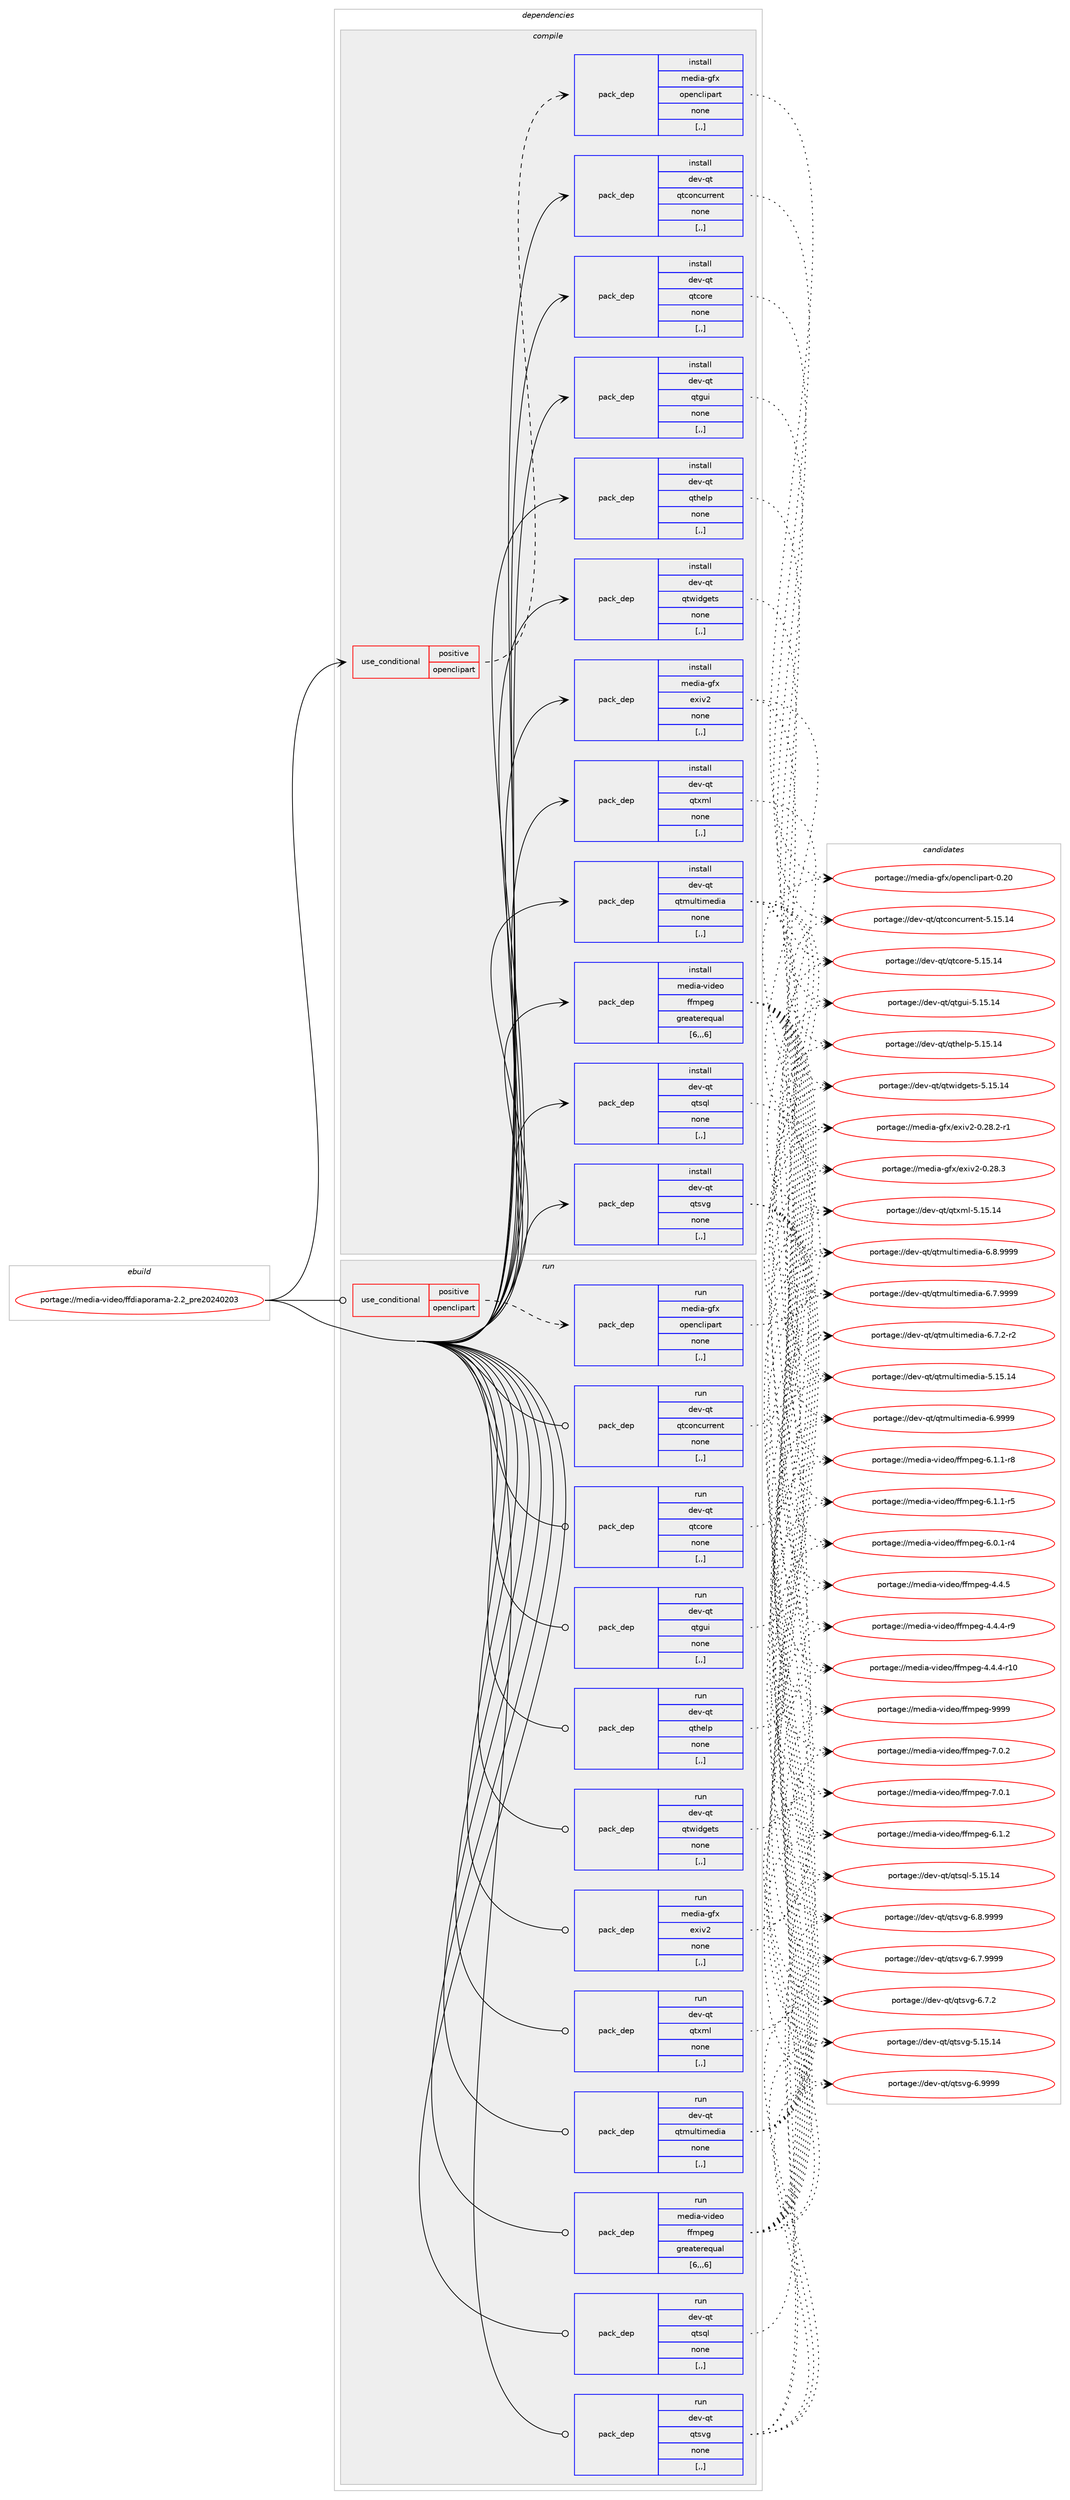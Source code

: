 digraph prolog {

# *************
# Graph options
# *************

newrank=true;
concentrate=true;
compound=true;
graph [rankdir=LR,fontname=Helvetica,fontsize=10,ranksep=1.5];#, ranksep=2.5, nodesep=0.2];
edge  [arrowhead=vee];
node  [fontname=Helvetica,fontsize=10];

# **********
# The ebuild
# **********

subgraph cluster_leftcol {
color=gray;
label=<<i>ebuild</i>>;
id [label="portage://media-video/ffdiaporama-2.2_pre20240203", color=red, width=4, href="../media-video/ffdiaporama-2.2_pre20240203.svg"];
}

# ****************
# The dependencies
# ****************

subgraph cluster_midcol {
color=gray;
label=<<i>dependencies</i>>;
subgraph cluster_compile {
fillcolor="#eeeeee";
style=filled;
label=<<i>compile</i>>;
subgraph cond216302 {
dependency835948 [label=<<TABLE BORDER="0" CELLBORDER="1" CELLSPACING="0" CELLPADDING="4"><TR><TD ROWSPAN="3" CELLPADDING="10">use_conditional</TD></TR><TR><TD>positive</TD></TR><TR><TD>openclipart</TD></TR></TABLE>>, shape=none, color=red];
subgraph pack613368 {
dependency835949 [label=<<TABLE BORDER="0" CELLBORDER="1" CELLSPACING="0" CELLPADDING="4" WIDTH="220"><TR><TD ROWSPAN="6" CELLPADDING="30">pack_dep</TD></TR><TR><TD WIDTH="110">install</TD></TR><TR><TD>media-gfx</TD></TR><TR><TD>openclipart</TD></TR><TR><TD>none</TD></TR><TR><TD>[,,]</TD></TR></TABLE>>, shape=none, color=blue];
}
dependency835948:e -> dependency835949:w [weight=20,style="dashed",arrowhead="vee"];
}
id:e -> dependency835948:w [weight=20,style="solid",arrowhead="vee"];
subgraph pack613369 {
dependency835950 [label=<<TABLE BORDER="0" CELLBORDER="1" CELLSPACING="0" CELLPADDING="4" WIDTH="220"><TR><TD ROWSPAN="6" CELLPADDING="30">pack_dep</TD></TR><TR><TD WIDTH="110">install</TD></TR><TR><TD>dev-qt</TD></TR><TR><TD>qtconcurrent</TD></TR><TR><TD>none</TD></TR><TR><TD>[,,]</TD></TR></TABLE>>, shape=none, color=blue];
}
id:e -> dependency835950:w [weight=20,style="solid",arrowhead="vee"];
subgraph pack613370 {
dependency835951 [label=<<TABLE BORDER="0" CELLBORDER="1" CELLSPACING="0" CELLPADDING="4" WIDTH="220"><TR><TD ROWSPAN="6" CELLPADDING="30">pack_dep</TD></TR><TR><TD WIDTH="110">install</TD></TR><TR><TD>dev-qt</TD></TR><TR><TD>qtcore</TD></TR><TR><TD>none</TD></TR><TR><TD>[,,]</TD></TR></TABLE>>, shape=none, color=blue];
}
id:e -> dependency835951:w [weight=20,style="solid",arrowhead="vee"];
subgraph pack613371 {
dependency835952 [label=<<TABLE BORDER="0" CELLBORDER="1" CELLSPACING="0" CELLPADDING="4" WIDTH="220"><TR><TD ROWSPAN="6" CELLPADDING="30">pack_dep</TD></TR><TR><TD WIDTH="110">install</TD></TR><TR><TD>dev-qt</TD></TR><TR><TD>qtgui</TD></TR><TR><TD>none</TD></TR><TR><TD>[,,]</TD></TR></TABLE>>, shape=none, color=blue];
}
id:e -> dependency835952:w [weight=20,style="solid",arrowhead="vee"];
subgraph pack613372 {
dependency835953 [label=<<TABLE BORDER="0" CELLBORDER="1" CELLSPACING="0" CELLPADDING="4" WIDTH="220"><TR><TD ROWSPAN="6" CELLPADDING="30">pack_dep</TD></TR><TR><TD WIDTH="110">install</TD></TR><TR><TD>dev-qt</TD></TR><TR><TD>qthelp</TD></TR><TR><TD>none</TD></TR><TR><TD>[,,]</TD></TR></TABLE>>, shape=none, color=blue];
}
id:e -> dependency835953:w [weight=20,style="solid",arrowhead="vee"];
subgraph pack613373 {
dependency835954 [label=<<TABLE BORDER="0" CELLBORDER="1" CELLSPACING="0" CELLPADDING="4" WIDTH="220"><TR><TD ROWSPAN="6" CELLPADDING="30">pack_dep</TD></TR><TR><TD WIDTH="110">install</TD></TR><TR><TD>dev-qt</TD></TR><TR><TD>qtmultimedia</TD></TR><TR><TD>none</TD></TR><TR><TD>[,,]</TD></TR></TABLE>>, shape=none, color=blue];
}
id:e -> dependency835954:w [weight=20,style="solid",arrowhead="vee"];
subgraph pack613374 {
dependency835955 [label=<<TABLE BORDER="0" CELLBORDER="1" CELLSPACING="0" CELLPADDING="4" WIDTH="220"><TR><TD ROWSPAN="6" CELLPADDING="30">pack_dep</TD></TR><TR><TD WIDTH="110">install</TD></TR><TR><TD>dev-qt</TD></TR><TR><TD>qtsql</TD></TR><TR><TD>none</TD></TR><TR><TD>[,,]</TD></TR></TABLE>>, shape=none, color=blue];
}
id:e -> dependency835955:w [weight=20,style="solid",arrowhead="vee"];
subgraph pack613375 {
dependency835956 [label=<<TABLE BORDER="0" CELLBORDER="1" CELLSPACING="0" CELLPADDING="4" WIDTH="220"><TR><TD ROWSPAN="6" CELLPADDING="30">pack_dep</TD></TR><TR><TD WIDTH="110">install</TD></TR><TR><TD>dev-qt</TD></TR><TR><TD>qtsvg</TD></TR><TR><TD>none</TD></TR><TR><TD>[,,]</TD></TR></TABLE>>, shape=none, color=blue];
}
id:e -> dependency835956:w [weight=20,style="solid",arrowhead="vee"];
subgraph pack613376 {
dependency835957 [label=<<TABLE BORDER="0" CELLBORDER="1" CELLSPACING="0" CELLPADDING="4" WIDTH="220"><TR><TD ROWSPAN="6" CELLPADDING="30">pack_dep</TD></TR><TR><TD WIDTH="110">install</TD></TR><TR><TD>dev-qt</TD></TR><TR><TD>qtwidgets</TD></TR><TR><TD>none</TD></TR><TR><TD>[,,]</TD></TR></TABLE>>, shape=none, color=blue];
}
id:e -> dependency835957:w [weight=20,style="solid",arrowhead="vee"];
subgraph pack613377 {
dependency835958 [label=<<TABLE BORDER="0" CELLBORDER="1" CELLSPACING="0" CELLPADDING="4" WIDTH="220"><TR><TD ROWSPAN="6" CELLPADDING="30">pack_dep</TD></TR><TR><TD WIDTH="110">install</TD></TR><TR><TD>dev-qt</TD></TR><TR><TD>qtxml</TD></TR><TR><TD>none</TD></TR><TR><TD>[,,]</TD></TR></TABLE>>, shape=none, color=blue];
}
id:e -> dependency835958:w [weight=20,style="solid",arrowhead="vee"];
subgraph pack613378 {
dependency835959 [label=<<TABLE BORDER="0" CELLBORDER="1" CELLSPACING="0" CELLPADDING="4" WIDTH="220"><TR><TD ROWSPAN="6" CELLPADDING="30">pack_dep</TD></TR><TR><TD WIDTH="110">install</TD></TR><TR><TD>media-gfx</TD></TR><TR><TD>exiv2</TD></TR><TR><TD>none</TD></TR><TR><TD>[,,]</TD></TR></TABLE>>, shape=none, color=blue];
}
id:e -> dependency835959:w [weight=20,style="solid",arrowhead="vee"];
subgraph pack613379 {
dependency835960 [label=<<TABLE BORDER="0" CELLBORDER="1" CELLSPACING="0" CELLPADDING="4" WIDTH="220"><TR><TD ROWSPAN="6" CELLPADDING="30">pack_dep</TD></TR><TR><TD WIDTH="110">install</TD></TR><TR><TD>media-video</TD></TR><TR><TD>ffmpeg</TD></TR><TR><TD>greaterequal</TD></TR><TR><TD>[6,,,6]</TD></TR></TABLE>>, shape=none, color=blue];
}
id:e -> dependency835960:w [weight=20,style="solid",arrowhead="vee"];
}
subgraph cluster_compileandrun {
fillcolor="#eeeeee";
style=filled;
label=<<i>compile and run</i>>;
}
subgraph cluster_run {
fillcolor="#eeeeee";
style=filled;
label=<<i>run</i>>;
subgraph cond216303 {
dependency835961 [label=<<TABLE BORDER="0" CELLBORDER="1" CELLSPACING="0" CELLPADDING="4"><TR><TD ROWSPAN="3" CELLPADDING="10">use_conditional</TD></TR><TR><TD>positive</TD></TR><TR><TD>openclipart</TD></TR></TABLE>>, shape=none, color=red];
subgraph pack613380 {
dependency835962 [label=<<TABLE BORDER="0" CELLBORDER="1" CELLSPACING="0" CELLPADDING="4" WIDTH="220"><TR><TD ROWSPAN="6" CELLPADDING="30">pack_dep</TD></TR><TR><TD WIDTH="110">run</TD></TR><TR><TD>media-gfx</TD></TR><TR><TD>openclipart</TD></TR><TR><TD>none</TD></TR><TR><TD>[,,]</TD></TR></TABLE>>, shape=none, color=blue];
}
dependency835961:e -> dependency835962:w [weight=20,style="dashed",arrowhead="vee"];
}
id:e -> dependency835961:w [weight=20,style="solid",arrowhead="odot"];
subgraph pack613381 {
dependency835963 [label=<<TABLE BORDER="0" CELLBORDER="1" CELLSPACING="0" CELLPADDING="4" WIDTH="220"><TR><TD ROWSPAN="6" CELLPADDING="30">pack_dep</TD></TR><TR><TD WIDTH="110">run</TD></TR><TR><TD>dev-qt</TD></TR><TR><TD>qtconcurrent</TD></TR><TR><TD>none</TD></TR><TR><TD>[,,]</TD></TR></TABLE>>, shape=none, color=blue];
}
id:e -> dependency835963:w [weight=20,style="solid",arrowhead="odot"];
subgraph pack613382 {
dependency835964 [label=<<TABLE BORDER="0" CELLBORDER="1" CELLSPACING="0" CELLPADDING="4" WIDTH="220"><TR><TD ROWSPAN="6" CELLPADDING="30">pack_dep</TD></TR><TR><TD WIDTH="110">run</TD></TR><TR><TD>dev-qt</TD></TR><TR><TD>qtcore</TD></TR><TR><TD>none</TD></TR><TR><TD>[,,]</TD></TR></TABLE>>, shape=none, color=blue];
}
id:e -> dependency835964:w [weight=20,style="solid",arrowhead="odot"];
subgraph pack613383 {
dependency835965 [label=<<TABLE BORDER="0" CELLBORDER="1" CELLSPACING="0" CELLPADDING="4" WIDTH="220"><TR><TD ROWSPAN="6" CELLPADDING="30">pack_dep</TD></TR><TR><TD WIDTH="110">run</TD></TR><TR><TD>dev-qt</TD></TR><TR><TD>qtgui</TD></TR><TR><TD>none</TD></TR><TR><TD>[,,]</TD></TR></TABLE>>, shape=none, color=blue];
}
id:e -> dependency835965:w [weight=20,style="solid",arrowhead="odot"];
subgraph pack613384 {
dependency835966 [label=<<TABLE BORDER="0" CELLBORDER="1" CELLSPACING="0" CELLPADDING="4" WIDTH="220"><TR><TD ROWSPAN="6" CELLPADDING="30">pack_dep</TD></TR><TR><TD WIDTH="110">run</TD></TR><TR><TD>dev-qt</TD></TR><TR><TD>qthelp</TD></TR><TR><TD>none</TD></TR><TR><TD>[,,]</TD></TR></TABLE>>, shape=none, color=blue];
}
id:e -> dependency835966:w [weight=20,style="solid",arrowhead="odot"];
subgraph pack613385 {
dependency835967 [label=<<TABLE BORDER="0" CELLBORDER="1" CELLSPACING="0" CELLPADDING="4" WIDTH="220"><TR><TD ROWSPAN="6" CELLPADDING="30">pack_dep</TD></TR><TR><TD WIDTH="110">run</TD></TR><TR><TD>dev-qt</TD></TR><TR><TD>qtmultimedia</TD></TR><TR><TD>none</TD></TR><TR><TD>[,,]</TD></TR></TABLE>>, shape=none, color=blue];
}
id:e -> dependency835967:w [weight=20,style="solid",arrowhead="odot"];
subgraph pack613386 {
dependency835968 [label=<<TABLE BORDER="0" CELLBORDER="1" CELLSPACING="0" CELLPADDING="4" WIDTH="220"><TR><TD ROWSPAN="6" CELLPADDING="30">pack_dep</TD></TR><TR><TD WIDTH="110">run</TD></TR><TR><TD>dev-qt</TD></TR><TR><TD>qtsql</TD></TR><TR><TD>none</TD></TR><TR><TD>[,,]</TD></TR></TABLE>>, shape=none, color=blue];
}
id:e -> dependency835968:w [weight=20,style="solid",arrowhead="odot"];
subgraph pack613387 {
dependency835969 [label=<<TABLE BORDER="0" CELLBORDER="1" CELLSPACING="0" CELLPADDING="4" WIDTH="220"><TR><TD ROWSPAN="6" CELLPADDING="30">pack_dep</TD></TR><TR><TD WIDTH="110">run</TD></TR><TR><TD>dev-qt</TD></TR><TR><TD>qtsvg</TD></TR><TR><TD>none</TD></TR><TR><TD>[,,]</TD></TR></TABLE>>, shape=none, color=blue];
}
id:e -> dependency835969:w [weight=20,style="solid",arrowhead="odot"];
subgraph pack613388 {
dependency835970 [label=<<TABLE BORDER="0" CELLBORDER="1" CELLSPACING="0" CELLPADDING="4" WIDTH="220"><TR><TD ROWSPAN="6" CELLPADDING="30">pack_dep</TD></TR><TR><TD WIDTH="110">run</TD></TR><TR><TD>dev-qt</TD></TR><TR><TD>qtwidgets</TD></TR><TR><TD>none</TD></TR><TR><TD>[,,]</TD></TR></TABLE>>, shape=none, color=blue];
}
id:e -> dependency835970:w [weight=20,style="solid",arrowhead="odot"];
subgraph pack613389 {
dependency835971 [label=<<TABLE BORDER="0" CELLBORDER="1" CELLSPACING="0" CELLPADDING="4" WIDTH="220"><TR><TD ROWSPAN="6" CELLPADDING="30">pack_dep</TD></TR><TR><TD WIDTH="110">run</TD></TR><TR><TD>dev-qt</TD></TR><TR><TD>qtxml</TD></TR><TR><TD>none</TD></TR><TR><TD>[,,]</TD></TR></TABLE>>, shape=none, color=blue];
}
id:e -> dependency835971:w [weight=20,style="solid",arrowhead="odot"];
subgraph pack613390 {
dependency835972 [label=<<TABLE BORDER="0" CELLBORDER="1" CELLSPACING="0" CELLPADDING="4" WIDTH="220"><TR><TD ROWSPAN="6" CELLPADDING="30">pack_dep</TD></TR><TR><TD WIDTH="110">run</TD></TR><TR><TD>media-gfx</TD></TR><TR><TD>exiv2</TD></TR><TR><TD>none</TD></TR><TR><TD>[,,]</TD></TR></TABLE>>, shape=none, color=blue];
}
id:e -> dependency835972:w [weight=20,style="solid",arrowhead="odot"];
subgraph pack613391 {
dependency835973 [label=<<TABLE BORDER="0" CELLBORDER="1" CELLSPACING="0" CELLPADDING="4" WIDTH="220"><TR><TD ROWSPAN="6" CELLPADDING="30">pack_dep</TD></TR><TR><TD WIDTH="110">run</TD></TR><TR><TD>media-video</TD></TR><TR><TD>ffmpeg</TD></TR><TR><TD>greaterequal</TD></TR><TR><TD>[6,,,6]</TD></TR></TABLE>>, shape=none, color=blue];
}
id:e -> dependency835973:w [weight=20,style="solid",arrowhead="odot"];
}
}

# **************
# The candidates
# **************

subgraph cluster_choices {
rank=same;
color=gray;
label=<<i>candidates</i>>;

subgraph choice613368 {
color=black;
nodesep=1;
choice10910110010597451031021204711111210111099108105112971141164548465048 [label="portage://media-gfx/openclipart-0.20", color=red, width=4,href="../media-gfx/openclipart-0.20.svg"];
dependency835949:e -> choice10910110010597451031021204711111210111099108105112971141164548465048:w [style=dotted,weight="100"];
}
subgraph choice613369 {
color=black;
nodesep=1;
choice100101118451131164711311699111110991171141141011101164553464953464952 [label="portage://dev-qt/qtconcurrent-5.15.14", color=red, width=4,href="../dev-qt/qtconcurrent-5.15.14.svg"];
dependency835950:e -> choice100101118451131164711311699111110991171141141011101164553464953464952:w [style=dotted,weight="100"];
}
subgraph choice613370 {
color=black;
nodesep=1;
choice1001011184511311647113116991111141014553464953464952 [label="portage://dev-qt/qtcore-5.15.14", color=red, width=4,href="../dev-qt/qtcore-5.15.14.svg"];
dependency835951:e -> choice1001011184511311647113116991111141014553464953464952:w [style=dotted,weight="100"];
}
subgraph choice613371 {
color=black;
nodesep=1;
choice10010111845113116471131161031171054553464953464952 [label="portage://dev-qt/qtgui-5.15.14", color=red, width=4,href="../dev-qt/qtgui-5.15.14.svg"];
dependency835952:e -> choice10010111845113116471131161031171054553464953464952:w [style=dotted,weight="100"];
}
subgraph choice613372 {
color=black;
nodesep=1;
choice10010111845113116471131161041011081124553464953464952 [label="portage://dev-qt/qthelp-5.15.14", color=red, width=4,href="../dev-qt/qthelp-5.15.14.svg"];
dependency835953:e -> choice10010111845113116471131161041011081124553464953464952:w [style=dotted,weight="100"];
}
subgraph choice613373 {
color=black;
nodesep=1;
choice10010111845113116471131161091171081161051091011001059745544657575757 [label="portage://dev-qt/qtmultimedia-6.9999", color=red, width=4,href="../dev-qt/qtmultimedia-6.9999.svg"];
choice100101118451131164711311610911710811610510910110010597455446564657575757 [label="portage://dev-qt/qtmultimedia-6.8.9999", color=red, width=4,href="../dev-qt/qtmultimedia-6.8.9999.svg"];
choice100101118451131164711311610911710811610510910110010597455446554657575757 [label="portage://dev-qt/qtmultimedia-6.7.9999", color=red, width=4,href="../dev-qt/qtmultimedia-6.7.9999.svg"];
choice1001011184511311647113116109117108116105109101100105974554465546504511450 [label="portage://dev-qt/qtmultimedia-6.7.2-r2", color=red, width=4,href="../dev-qt/qtmultimedia-6.7.2-r2.svg"];
choice1001011184511311647113116109117108116105109101100105974553464953464952 [label="portage://dev-qt/qtmultimedia-5.15.14", color=red, width=4,href="../dev-qt/qtmultimedia-5.15.14.svg"];
dependency835954:e -> choice10010111845113116471131161091171081161051091011001059745544657575757:w [style=dotted,weight="100"];
dependency835954:e -> choice100101118451131164711311610911710811610510910110010597455446564657575757:w [style=dotted,weight="100"];
dependency835954:e -> choice100101118451131164711311610911710811610510910110010597455446554657575757:w [style=dotted,weight="100"];
dependency835954:e -> choice1001011184511311647113116109117108116105109101100105974554465546504511450:w [style=dotted,weight="100"];
dependency835954:e -> choice1001011184511311647113116109117108116105109101100105974553464953464952:w [style=dotted,weight="100"];
}
subgraph choice613374 {
color=black;
nodesep=1;
choice10010111845113116471131161151131084553464953464952 [label="portage://dev-qt/qtsql-5.15.14", color=red, width=4,href="../dev-qt/qtsql-5.15.14.svg"];
dependency835955:e -> choice10010111845113116471131161151131084553464953464952:w [style=dotted,weight="100"];
}
subgraph choice613375 {
color=black;
nodesep=1;
choice100101118451131164711311611511810345544657575757 [label="portage://dev-qt/qtsvg-6.9999", color=red, width=4,href="../dev-qt/qtsvg-6.9999.svg"];
choice1001011184511311647113116115118103455446564657575757 [label="portage://dev-qt/qtsvg-6.8.9999", color=red, width=4,href="../dev-qt/qtsvg-6.8.9999.svg"];
choice1001011184511311647113116115118103455446554657575757 [label="portage://dev-qt/qtsvg-6.7.9999", color=red, width=4,href="../dev-qt/qtsvg-6.7.9999.svg"];
choice1001011184511311647113116115118103455446554650 [label="portage://dev-qt/qtsvg-6.7.2", color=red, width=4,href="../dev-qt/qtsvg-6.7.2.svg"];
choice10010111845113116471131161151181034553464953464952 [label="portage://dev-qt/qtsvg-5.15.14", color=red, width=4,href="../dev-qt/qtsvg-5.15.14.svg"];
dependency835956:e -> choice100101118451131164711311611511810345544657575757:w [style=dotted,weight="100"];
dependency835956:e -> choice1001011184511311647113116115118103455446564657575757:w [style=dotted,weight="100"];
dependency835956:e -> choice1001011184511311647113116115118103455446554657575757:w [style=dotted,weight="100"];
dependency835956:e -> choice1001011184511311647113116115118103455446554650:w [style=dotted,weight="100"];
dependency835956:e -> choice10010111845113116471131161151181034553464953464952:w [style=dotted,weight="100"];
}
subgraph choice613376 {
color=black;
nodesep=1;
choice10010111845113116471131161191051001031011161154553464953464952 [label="portage://dev-qt/qtwidgets-5.15.14", color=red, width=4,href="../dev-qt/qtwidgets-5.15.14.svg"];
dependency835957:e -> choice10010111845113116471131161191051001031011161154553464953464952:w [style=dotted,weight="100"];
}
subgraph choice613377 {
color=black;
nodesep=1;
choice10010111845113116471131161201091084553464953464952 [label="portage://dev-qt/qtxml-5.15.14", color=red, width=4,href="../dev-qt/qtxml-5.15.14.svg"];
dependency835958:e -> choice10010111845113116471131161201091084553464953464952:w [style=dotted,weight="100"];
}
subgraph choice613378 {
color=black;
nodesep=1;
choice1091011001059745103102120471011201051185045484650564651 [label="portage://media-gfx/exiv2-0.28.3", color=red, width=4,href="../media-gfx/exiv2-0.28.3.svg"];
choice10910110010597451031021204710112010511850454846505646504511449 [label="portage://media-gfx/exiv2-0.28.2-r1", color=red, width=4,href="../media-gfx/exiv2-0.28.2-r1.svg"];
dependency835959:e -> choice1091011001059745103102120471011201051185045484650564651:w [style=dotted,weight="100"];
dependency835959:e -> choice10910110010597451031021204710112010511850454846505646504511449:w [style=dotted,weight="100"];
}
subgraph choice613379 {
color=black;
nodesep=1;
choice1091011001059745118105100101111471021021091121011034557575757 [label="portage://media-video/ffmpeg-9999", color=red, width=4,href="../media-video/ffmpeg-9999.svg"];
choice109101100105974511810510010111147102102109112101103455546484650 [label="portage://media-video/ffmpeg-7.0.2", color=red, width=4,href="../media-video/ffmpeg-7.0.2.svg"];
choice109101100105974511810510010111147102102109112101103455546484649 [label="portage://media-video/ffmpeg-7.0.1", color=red, width=4,href="../media-video/ffmpeg-7.0.1.svg"];
choice109101100105974511810510010111147102102109112101103455446494650 [label="portage://media-video/ffmpeg-6.1.2", color=red, width=4,href="../media-video/ffmpeg-6.1.2.svg"];
choice1091011001059745118105100101111471021021091121011034554464946494511456 [label="portage://media-video/ffmpeg-6.1.1-r8", color=red, width=4,href="../media-video/ffmpeg-6.1.1-r8.svg"];
choice1091011001059745118105100101111471021021091121011034554464946494511453 [label="portage://media-video/ffmpeg-6.1.1-r5", color=red, width=4,href="../media-video/ffmpeg-6.1.1-r5.svg"];
choice1091011001059745118105100101111471021021091121011034554464846494511452 [label="portage://media-video/ffmpeg-6.0.1-r4", color=red, width=4,href="../media-video/ffmpeg-6.0.1-r4.svg"];
choice109101100105974511810510010111147102102109112101103455246524653 [label="portage://media-video/ffmpeg-4.4.5", color=red, width=4,href="../media-video/ffmpeg-4.4.5.svg"];
choice1091011001059745118105100101111471021021091121011034552465246524511457 [label="portage://media-video/ffmpeg-4.4.4-r9", color=red, width=4,href="../media-video/ffmpeg-4.4.4-r9.svg"];
choice109101100105974511810510010111147102102109112101103455246524652451144948 [label="portage://media-video/ffmpeg-4.4.4-r10", color=red, width=4,href="../media-video/ffmpeg-4.4.4-r10.svg"];
dependency835960:e -> choice1091011001059745118105100101111471021021091121011034557575757:w [style=dotted,weight="100"];
dependency835960:e -> choice109101100105974511810510010111147102102109112101103455546484650:w [style=dotted,weight="100"];
dependency835960:e -> choice109101100105974511810510010111147102102109112101103455546484649:w [style=dotted,weight="100"];
dependency835960:e -> choice109101100105974511810510010111147102102109112101103455446494650:w [style=dotted,weight="100"];
dependency835960:e -> choice1091011001059745118105100101111471021021091121011034554464946494511456:w [style=dotted,weight="100"];
dependency835960:e -> choice1091011001059745118105100101111471021021091121011034554464946494511453:w [style=dotted,weight="100"];
dependency835960:e -> choice1091011001059745118105100101111471021021091121011034554464846494511452:w [style=dotted,weight="100"];
dependency835960:e -> choice109101100105974511810510010111147102102109112101103455246524653:w [style=dotted,weight="100"];
dependency835960:e -> choice1091011001059745118105100101111471021021091121011034552465246524511457:w [style=dotted,weight="100"];
dependency835960:e -> choice109101100105974511810510010111147102102109112101103455246524652451144948:w [style=dotted,weight="100"];
}
subgraph choice613380 {
color=black;
nodesep=1;
choice10910110010597451031021204711111210111099108105112971141164548465048 [label="portage://media-gfx/openclipart-0.20", color=red, width=4,href="../media-gfx/openclipart-0.20.svg"];
dependency835962:e -> choice10910110010597451031021204711111210111099108105112971141164548465048:w [style=dotted,weight="100"];
}
subgraph choice613381 {
color=black;
nodesep=1;
choice100101118451131164711311699111110991171141141011101164553464953464952 [label="portage://dev-qt/qtconcurrent-5.15.14", color=red, width=4,href="../dev-qt/qtconcurrent-5.15.14.svg"];
dependency835963:e -> choice100101118451131164711311699111110991171141141011101164553464953464952:w [style=dotted,weight="100"];
}
subgraph choice613382 {
color=black;
nodesep=1;
choice1001011184511311647113116991111141014553464953464952 [label="portage://dev-qt/qtcore-5.15.14", color=red, width=4,href="../dev-qt/qtcore-5.15.14.svg"];
dependency835964:e -> choice1001011184511311647113116991111141014553464953464952:w [style=dotted,weight="100"];
}
subgraph choice613383 {
color=black;
nodesep=1;
choice10010111845113116471131161031171054553464953464952 [label="portage://dev-qt/qtgui-5.15.14", color=red, width=4,href="../dev-qt/qtgui-5.15.14.svg"];
dependency835965:e -> choice10010111845113116471131161031171054553464953464952:w [style=dotted,weight="100"];
}
subgraph choice613384 {
color=black;
nodesep=1;
choice10010111845113116471131161041011081124553464953464952 [label="portage://dev-qt/qthelp-5.15.14", color=red, width=4,href="../dev-qt/qthelp-5.15.14.svg"];
dependency835966:e -> choice10010111845113116471131161041011081124553464953464952:w [style=dotted,weight="100"];
}
subgraph choice613385 {
color=black;
nodesep=1;
choice10010111845113116471131161091171081161051091011001059745544657575757 [label="portage://dev-qt/qtmultimedia-6.9999", color=red, width=4,href="../dev-qt/qtmultimedia-6.9999.svg"];
choice100101118451131164711311610911710811610510910110010597455446564657575757 [label="portage://dev-qt/qtmultimedia-6.8.9999", color=red, width=4,href="../dev-qt/qtmultimedia-6.8.9999.svg"];
choice100101118451131164711311610911710811610510910110010597455446554657575757 [label="portage://dev-qt/qtmultimedia-6.7.9999", color=red, width=4,href="../dev-qt/qtmultimedia-6.7.9999.svg"];
choice1001011184511311647113116109117108116105109101100105974554465546504511450 [label="portage://dev-qt/qtmultimedia-6.7.2-r2", color=red, width=4,href="../dev-qt/qtmultimedia-6.7.2-r2.svg"];
choice1001011184511311647113116109117108116105109101100105974553464953464952 [label="portage://dev-qt/qtmultimedia-5.15.14", color=red, width=4,href="../dev-qt/qtmultimedia-5.15.14.svg"];
dependency835967:e -> choice10010111845113116471131161091171081161051091011001059745544657575757:w [style=dotted,weight="100"];
dependency835967:e -> choice100101118451131164711311610911710811610510910110010597455446564657575757:w [style=dotted,weight="100"];
dependency835967:e -> choice100101118451131164711311610911710811610510910110010597455446554657575757:w [style=dotted,weight="100"];
dependency835967:e -> choice1001011184511311647113116109117108116105109101100105974554465546504511450:w [style=dotted,weight="100"];
dependency835967:e -> choice1001011184511311647113116109117108116105109101100105974553464953464952:w [style=dotted,weight="100"];
}
subgraph choice613386 {
color=black;
nodesep=1;
choice10010111845113116471131161151131084553464953464952 [label="portage://dev-qt/qtsql-5.15.14", color=red, width=4,href="../dev-qt/qtsql-5.15.14.svg"];
dependency835968:e -> choice10010111845113116471131161151131084553464953464952:w [style=dotted,weight="100"];
}
subgraph choice613387 {
color=black;
nodesep=1;
choice100101118451131164711311611511810345544657575757 [label="portage://dev-qt/qtsvg-6.9999", color=red, width=4,href="../dev-qt/qtsvg-6.9999.svg"];
choice1001011184511311647113116115118103455446564657575757 [label="portage://dev-qt/qtsvg-6.8.9999", color=red, width=4,href="../dev-qt/qtsvg-6.8.9999.svg"];
choice1001011184511311647113116115118103455446554657575757 [label="portage://dev-qt/qtsvg-6.7.9999", color=red, width=4,href="../dev-qt/qtsvg-6.7.9999.svg"];
choice1001011184511311647113116115118103455446554650 [label="portage://dev-qt/qtsvg-6.7.2", color=red, width=4,href="../dev-qt/qtsvg-6.7.2.svg"];
choice10010111845113116471131161151181034553464953464952 [label="portage://dev-qt/qtsvg-5.15.14", color=red, width=4,href="../dev-qt/qtsvg-5.15.14.svg"];
dependency835969:e -> choice100101118451131164711311611511810345544657575757:w [style=dotted,weight="100"];
dependency835969:e -> choice1001011184511311647113116115118103455446564657575757:w [style=dotted,weight="100"];
dependency835969:e -> choice1001011184511311647113116115118103455446554657575757:w [style=dotted,weight="100"];
dependency835969:e -> choice1001011184511311647113116115118103455446554650:w [style=dotted,weight="100"];
dependency835969:e -> choice10010111845113116471131161151181034553464953464952:w [style=dotted,weight="100"];
}
subgraph choice613388 {
color=black;
nodesep=1;
choice10010111845113116471131161191051001031011161154553464953464952 [label="portage://dev-qt/qtwidgets-5.15.14", color=red, width=4,href="../dev-qt/qtwidgets-5.15.14.svg"];
dependency835970:e -> choice10010111845113116471131161191051001031011161154553464953464952:w [style=dotted,weight="100"];
}
subgraph choice613389 {
color=black;
nodesep=1;
choice10010111845113116471131161201091084553464953464952 [label="portage://dev-qt/qtxml-5.15.14", color=red, width=4,href="../dev-qt/qtxml-5.15.14.svg"];
dependency835971:e -> choice10010111845113116471131161201091084553464953464952:w [style=dotted,weight="100"];
}
subgraph choice613390 {
color=black;
nodesep=1;
choice1091011001059745103102120471011201051185045484650564651 [label="portage://media-gfx/exiv2-0.28.3", color=red, width=4,href="../media-gfx/exiv2-0.28.3.svg"];
choice10910110010597451031021204710112010511850454846505646504511449 [label="portage://media-gfx/exiv2-0.28.2-r1", color=red, width=4,href="../media-gfx/exiv2-0.28.2-r1.svg"];
dependency835972:e -> choice1091011001059745103102120471011201051185045484650564651:w [style=dotted,weight="100"];
dependency835972:e -> choice10910110010597451031021204710112010511850454846505646504511449:w [style=dotted,weight="100"];
}
subgraph choice613391 {
color=black;
nodesep=1;
choice1091011001059745118105100101111471021021091121011034557575757 [label="portage://media-video/ffmpeg-9999", color=red, width=4,href="../media-video/ffmpeg-9999.svg"];
choice109101100105974511810510010111147102102109112101103455546484650 [label="portage://media-video/ffmpeg-7.0.2", color=red, width=4,href="../media-video/ffmpeg-7.0.2.svg"];
choice109101100105974511810510010111147102102109112101103455546484649 [label="portage://media-video/ffmpeg-7.0.1", color=red, width=4,href="../media-video/ffmpeg-7.0.1.svg"];
choice109101100105974511810510010111147102102109112101103455446494650 [label="portage://media-video/ffmpeg-6.1.2", color=red, width=4,href="../media-video/ffmpeg-6.1.2.svg"];
choice1091011001059745118105100101111471021021091121011034554464946494511456 [label="portage://media-video/ffmpeg-6.1.1-r8", color=red, width=4,href="../media-video/ffmpeg-6.1.1-r8.svg"];
choice1091011001059745118105100101111471021021091121011034554464946494511453 [label="portage://media-video/ffmpeg-6.1.1-r5", color=red, width=4,href="../media-video/ffmpeg-6.1.1-r5.svg"];
choice1091011001059745118105100101111471021021091121011034554464846494511452 [label="portage://media-video/ffmpeg-6.0.1-r4", color=red, width=4,href="../media-video/ffmpeg-6.0.1-r4.svg"];
choice109101100105974511810510010111147102102109112101103455246524653 [label="portage://media-video/ffmpeg-4.4.5", color=red, width=4,href="../media-video/ffmpeg-4.4.5.svg"];
choice1091011001059745118105100101111471021021091121011034552465246524511457 [label="portage://media-video/ffmpeg-4.4.4-r9", color=red, width=4,href="../media-video/ffmpeg-4.4.4-r9.svg"];
choice109101100105974511810510010111147102102109112101103455246524652451144948 [label="portage://media-video/ffmpeg-4.4.4-r10", color=red, width=4,href="../media-video/ffmpeg-4.4.4-r10.svg"];
dependency835973:e -> choice1091011001059745118105100101111471021021091121011034557575757:w [style=dotted,weight="100"];
dependency835973:e -> choice109101100105974511810510010111147102102109112101103455546484650:w [style=dotted,weight="100"];
dependency835973:e -> choice109101100105974511810510010111147102102109112101103455546484649:w [style=dotted,weight="100"];
dependency835973:e -> choice109101100105974511810510010111147102102109112101103455446494650:w [style=dotted,weight="100"];
dependency835973:e -> choice1091011001059745118105100101111471021021091121011034554464946494511456:w [style=dotted,weight="100"];
dependency835973:e -> choice1091011001059745118105100101111471021021091121011034554464946494511453:w [style=dotted,weight="100"];
dependency835973:e -> choice1091011001059745118105100101111471021021091121011034554464846494511452:w [style=dotted,weight="100"];
dependency835973:e -> choice109101100105974511810510010111147102102109112101103455246524653:w [style=dotted,weight="100"];
dependency835973:e -> choice1091011001059745118105100101111471021021091121011034552465246524511457:w [style=dotted,weight="100"];
dependency835973:e -> choice109101100105974511810510010111147102102109112101103455246524652451144948:w [style=dotted,weight="100"];
}
}

}

